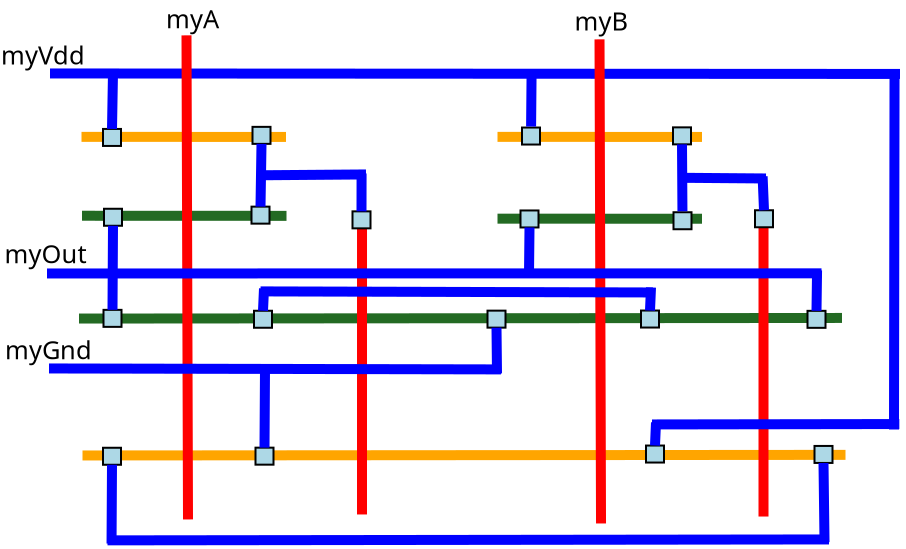 <?xml version="1.0" encoding="UTF-8"?>
<dia:diagram xmlns:dia="http://www.lysator.liu.se/~alla/dia/">
  <dia:layer name="Background" visible="true" active="true">
    <dia:object type="Standard - Line" version="0" id="O0">
      <dia:attribute name="obj_pos">
        <dia:point val="3.45,29.938"/>
      </dia:attribute>
      <dia:attribute name="obj_bb">
        <dia:rectangle val="3.2,29.687;46.2,30.213"/>
      </dia:attribute>
      <dia:attribute name="conn_endpoints">
        <dia:point val="3.45,29.938"/>
        <dia:point val="45.95,29.962"/>
      </dia:attribute>
      <dia:attribute name="numcp">
        <dia:int val="1"/>
      </dia:attribute>
      <dia:attribute name="line_color">
        <dia:color val="#0000ff"/>
      </dia:attribute>
      <dia:attribute name="line_width">
        <dia:real val="0.5"/>
      </dia:attribute>
    </dia:object>
    <dia:object type="Standard - Line" version="0" id="O1">
      <dia:attribute name="obj_pos">
        <dia:point val="5.025,33.108"/>
      </dia:attribute>
      <dia:attribute name="obj_bb">
        <dia:rectangle val="4.775,32.858;15.5,33.363"/>
      </dia:attribute>
      <dia:attribute name="conn_endpoints">
        <dia:point val="5.025,33.108"/>
        <dia:point val="15.25,33.112"/>
      </dia:attribute>
      <dia:attribute name="numcp">
        <dia:int val="1"/>
      </dia:attribute>
      <dia:attribute name="line_color">
        <dia:color val="#ffa500"/>
      </dia:attribute>
      <dia:attribute name="line_width">
        <dia:real val="0.5"/>
      </dia:attribute>
    </dia:object>
    <dia:object type="Standard - Line" version="0" id="O2">
      <dia:attribute name="obj_pos">
        <dia:point val="25.825,33.108"/>
      </dia:attribute>
      <dia:attribute name="obj_bb">
        <dia:rectangle val="25.575,32.858;36.3,33.362"/>
      </dia:attribute>
      <dia:attribute name="conn_endpoints">
        <dia:point val="25.825,33.108"/>
        <dia:point val="36.05,33.112"/>
      </dia:attribute>
      <dia:attribute name="numcp">
        <dia:int val="1"/>
      </dia:attribute>
      <dia:attribute name="line_color">
        <dia:color val="#ffa500"/>
      </dia:attribute>
      <dia:attribute name="line_width">
        <dia:real val="0.5"/>
      </dia:attribute>
    </dia:object>
    <dia:object type="Standard - Line" version="0" id="O3">
      <dia:attribute name="obj_pos">
        <dia:point val="5.05,37.053"/>
      </dia:attribute>
      <dia:attribute name="obj_bb">
        <dia:rectangle val="4.8,36.803;15.525,37.307"/>
      </dia:attribute>
      <dia:attribute name="conn_endpoints">
        <dia:point val="5.05,37.053"/>
        <dia:point val="15.275,37.057"/>
      </dia:attribute>
      <dia:attribute name="numcp">
        <dia:int val="1"/>
      </dia:attribute>
      <dia:attribute name="line_color">
        <dia:color val="#236a23"/>
      </dia:attribute>
      <dia:attribute name="line_width">
        <dia:real val="0.5"/>
      </dia:attribute>
    </dia:object>
    <dia:object type="Standard - Line" version="0" id="O4">
      <dia:attribute name="obj_pos">
        <dia:point val="25.825,37.198"/>
      </dia:attribute>
      <dia:attribute name="obj_bb">
        <dia:rectangle val="25.575,36.947;36.3,37.452"/>
      </dia:attribute>
      <dia:attribute name="conn_endpoints">
        <dia:point val="25.825,37.198"/>
        <dia:point val="36.05,37.202"/>
      </dia:attribute>
      <dia:attribute name="numcp">
        <dia:int val="1"/>
      </dia:attribute>
      <dia:attribute name="line_color">
        <dia:color val="#236a23"/>
      </dia:attribute>
      <dia:attribute name="line_width">
        <dia:real val="0.5"/>
      </dia:attribute>
    </dia:object>
    <dia:object type="Standard - Line" version="0" id="O5">
      <dia:attribute name="obj_pos">
        <dia:point val="4.9,42.193"/>
      </dia:attribute>
      <dia:attribute name="obj_bb">
        <dia:rectangle val="4.65,41.912;43.3,42.443"/>
      </dia:attribute>
      <dia:attribute name="conn_endpoints">
        <dia:point val="4.9,42.193"/>
        <dia:point val="43.05,42.163"/>
      </dia:attribute>
      <dia:attribute name="numcp">
        <dia:int val="1"/>
      </dia:attribute>
      <dia:attribute name="line_color">
        <dia:color val="#236a23"/>
      </dia:attribute>
      <dia:attribute name="line_width">
        <dia:real val="0.5"/>
      </dia:attribute>
    </dia:object>
    <dia:object type="Standard - Line" version="0" id="O6">
      <dia:attribute name="obj_pos">
        <dia:point val="5.075,49.038"/>
      </dia:attribute>
      <dia:attribute name="obj_bb">
        <dia:rectangle val="4.825,48.758;43.475,49.288"/>
      </dia:attribute>
      <dia:attribute name="conn_endpoints">
        <dia:point val="5.075,49.038"/>
        <dia:point val="43.225,49.008"/>
      </dia:attribute>
      <dia:attribute name="numcp">
        <dia:int val="1"/>
      </dia:attribute>
      <dia:attribute name="line_color">
        <dia:color val="#ffa500"/>
      </dia:attribute>
      <dia:attribute name="line_width">
        <dia:real val="0.5"/>
      </dia:attribute>
    </dia:object>
    <dia:object type="Standard - Box" version="0" id="O7">
      <dia:attribute name="obj_pos">
        <dia:point val="6.1,32.712"/>
      </dia:attribute>
      <dia:attribute name="obj_bb">
        <dia:rectangle val="6.05,32.663;7.05,33.612"/>
      </dia:attribute>
      <dia:attribute name="elem_corner">
        <dia:point val="6.1,32.712"/>
      </dia:attribute>
      <dia:attribute name="elem_width">
        <dia:real val="0.9"/>
      </dia:attribute>
      <dia:attribute name="elem_height">
        <dia:real val="0.85"/>
      </dia:attribute>
      <dia:attribute name="border_width">
        <dia:real val="0.1"/>
      </dia:attribute>
      <dia:attribute name="inner_color">
        <dia:color val="#add8e6"/>
      </dia:attribute>
      <dia:attribute name="show_background">
        <dia:boolean val="true"/>
      </dia:attribute>
    </dia:object>
    <dia:object type="Standard - Box" version="0" id="O8">
      <dia:attribute name="obj_pos">
        <dia:point val="13.575,32.608"/>
      </dia:attribute>
      <dia:attribute name="obj_bb">
        <dia:rectangle val="13.525,32.557;14.525,33.508"/>
      </dia:attribute>
      <dia:attribute name="elem_corner">
        <dia:point val="13.575,32.608"/>
      </dia:attribute>
      <dia:attribute name="elem_width">
        <dia:real val="0.9"/>
      </dia:attribute>
      <dia:attribute name="elem_height">
        <dia:real val="0.85"/>
      </dia:attribute>
      <dia:attribute name="border_width">
        <dia:real val="0.1"/>
      </dia:attribute>
      <dia:attribute name="inner_color">
        <dia:color val="#add8e6"/>
      </dia:attribute>
      <dia:attribute name="show_background">
        <dia:boolean val="true"/>
      </dia:attribute>
    </dia:object>
    <dia:object type="Standard - Box" version="0" id="O9">
      <dia:attribute name="obj_pos">
        <dia:point val="6.15,36.703"/>
      </dia:attribute>
      <dia:attribute name="obj_bb">
        <dia:rectangle val="6.1,36.653;7.1,37.602"/>
      </dia:attribute>
      <dia:attribute name="elem_corner">
        <dia:point val="6.15,36.703"/>
      </dia:attribute>
      <dia:attribute name="elem_width">
        <dia:real val="0.9"/>
      </dia:attribute>
      <dia:attribute name="elem_height">
        <dia:real val="0.85"/>
      </dia:attribute>
      <dia:attribute name="border_width">
        <dia:real val="0.1"/>
      </dia:attribute>
      <dia:attribute name="inner_color">
        <dia:color val="#add8e6"/>
      </dia:attribute>
      <dia:attribute name="show_background">
        <dia:boolean val="true"/>
      </dia:attribute>
    </dia:object>
    <dia:object type="Standard - Box" version="0" id="O10">
      <dia:attribute name="obj_pos">
        <dia:point val="13.525,36.597"/>
      </dia:attribute>
      <dia:attribute name="obj_bb">
        <dia:rectangle val="13.475,36.547;14.475,37.498"/>
      </dia:attribute>
      <dia:attribute name="elem_corner">
        <dia:point val="13.525,36.597"/>
      </dia:attribute>
      <dia:attribute name="elem_width">
        <dia:real val="0.9"/>
      </dia:attribute>
      <dia:attribute name="elem_height">
        <dia:real val="0.85"/>
      </dia:attribute>
      <dia:attribute name="border_width">
        <dia:real val="0.1"/>
      </dia:attribute>
      <dia:attribute name="inner_color">
        <dia:color val="#add8e6"/>
      </dia:attribute>
      <dia:attribute name="show_background">
        <dia:boolean val="true"/>
      </dia:attribute>
    </dia:object>
    <dia:object type="Standard - Box" version="0" id="O11">
      <dia:attribute name="obj_pos">
        <dia:point val="27.05,32.642"/>
      </dia:attribute>
      <dia:attribute name="obj_bb">
        <dia:rectangle val="27,32.593;28,33.542"/>
      </dia:attribute>
      <dia:attribute name="elem_corner">
        <dia:point val="27.05,32.642"/>
      </dia:attribute>
      <dia:attribute name="elem_width">
        <dia:real val="0.9"/>
      </dia:attribute>
      <dia:attribute name="elem_height">
        <dia:real val="0.85"/>
      </dia:attribute>
      <dia:attribute name="border_width">
        <dia:real val="0.1"/>
      </dia:attribute>
      <dia:attribute name="inner_color">
        <dia:color val="#add8e6"/>
      </dia:attribute>
      <dia:attribute name="show_background">
        <dia:boolean val="true"/>
      </dia:attribute>
    </dia:object>
    <dia:object type="Standard - Box" version="0" id="O12">
      <dia:attribute name="obj_pos">
        <dia:point val="26.975,36.788"/>
      </dia:attribute>
      <dia:attribute name="obj_bb">
        <dia:rectangle val="26.925,36.737;27.925,37.688"/>
      </dia:attribute>
      <dia:attribute name="elem_corner">
        <dia:point val="26.975,36.788"/>
      </dia:attribute>
      <dia:attribute name="elem_width">
        <dia:real val="0.9"/>
      </dia:attribute>
      <dia:attribute name="elem_height">
        <dia:real val="0.85"/>
      </dia:attribute>
      <dia:attribute name="border_width">
        <dia:real val="0.1"/>
      </dia:attribute>
      <dia:attribute name="inner_color">
        <dia:color val="#add8e6"/>
      </dia:attribute>
      <dia:attribute name="show_background">
        <dia:boolean val="true"/>
      </dia:attribute>
    </dia:object>
    <dia:object type="Standard - Box" version="0" id="O13">
      <dia:attribute name="obj_pos">
        <dia:point val="34.6,32.633"/>
      </dia:attribute>
      <dia:attribute name="obj_bb">
        <dia:rectangle val="34.55,32.583;35.55,33.532"/>
      </dia:attribute>
      <dia:attribute name="elem_corner">
        <dia:point val="34.6,32.633"/>
      </dia:attribute>
      <dia:attribute name="elem_width">
        <dia:real val="0.9"/>
      </dia:attribute>
      <dia:attribute name="elem_height">
        <dia:real val="0.85"/>
      </dia:attribute>
      <dia:attribute name="border_width">
        <dia:real val="0.1"/>
      </dia:attribute>
      <dia:attribute name="inner_color">
        <dia:color val="#add8e6"/>
      </dia:attribute>
      <dia:attribute name="show_background">
        <dia:boolean val="true"/>
      </dia:attribute>
    </dia:object>
    <dia:object type="Standard - Box" version="0" id="O14">
      <dia:attribute name="obj_pos">
        <dia:point val="34.625,36.877"/>
      </dia:attribute>
      <dia:attribute name="obj_bb">
        <dia:rectangle val="34.575,36.828;35.575,37.778"/>
      </dia:attribute>
      <dia:attribute name="elem_corner">
        <dia:point val="34.625,36.877"/>
      </dia:attribute>
      <dia:attribute name="elem_width">
        <dia:real val="0.9"/>
      </dia:attribute>
      <dia:attribute name="elem_height">
        <dia:real val="0.85"/>
      </dia:attribute>
      <dia:attribute name="border_width">
        <dia:real val="0.1"/>
      </dia:attribute>
      <dia:attribute name="inner_color">
        <dia:color val="#add8e6"/>
      </dia:attribute>
      <dia:attribute name="show_background">
        <dia:boolean val="true"/>
      </dia:attribute>
    </dia:object>
    <dia:object type="Standard - Box" version="0" id="O15">
      <dia:attribute name="obj_pos">
        <dia:point val="6.125,41.758"/>
      </dia:attribute>
      <dia:attribute name="obj_bb">
        <dia:rectangle val="6.075,41.708;7.075,42.657"/>
      </dia:attribute>
      <dia:attribute name="elem_corner">
        <dia:point val="6.125,41.758"/>
      </dia:attribute>
      <dia:attribute name="elem_width">
        <dia:real val="0.9"/>
      </dia:attribute>
      <dia:attribute name="elem_height">
        <dia:real val="0.85"/>
      </dia:attribute>
      <dia:attribute name="border_width">
        <dia:real val="0.1"/>
      </dia:attribute>
      <dia:attribute name="inner_color">
        <dia:color val="#add8e6"/>
      </dia:attribute>
      <dia:attribute name="show_background">
        <dia:boolean val="true"/>
      </dia:attribute>
    </dia:object>
    <dia:object type="Standard - Box" version="0" id="O16">
      <dia:attribute name="obj_pos">
        <dia:point val="13.65,41.803"/>
      </dia:attribute>
      <dia:attribute name="obj_bb">
        <dia:rectangle val="13.6,41.752;14.6,42.703"/>
      </dia:attribute>
      <dia:attribute name="elem_corner">
        <dia:point val="13.65,41.803"/>
      </dia:attribute>
      <dia:attribute name="elem_width">
        <dia:real val="0.9"/>
      </dia:attribute>
      <dia:attribute name="elem_height">
        <dia:real val="0.85"/>
      </dia:attribute>
      <dia:attribute name="border_width">
        <dia:real val="0.1"/>
      </dia:attribute>
      <dia:attribute name="inner_color">
        <dia:color val="#add8e6"/>
      </dia:attribute>
      <dia:attribute name="show_background">
        <dia:boolean val="true"/>
      </dia:attribute>
    </dia:object>
    <dia:object type="Standard - Box" version="0" id="O17">
      <dia:attribute name="obj_pos">
        <dia:point val="25.325,41.797"/>
      </dia:attribute>
      <dia:attribute name="obj_bb">
        <dia:rectangle val="25.275,41.748;26.275,42.697"/>
      </dia:attribute>
      <dia:attribute name="elem_corner">
        <dia:point val="25.325,41.797"/>
      </dia:attribute>
      <dia:attribute name="elem_width">
        <dia:real val="0.9"/>
      </dia:attribute>
      <dia:attribute name="elem_height">
        <dia:real val="0.85"/>
      </dia:attribute>
      <dia:attribute name="border_width">
        <dia:real val="0.1"/>
      </dia:attribute>
      <dia:attribute name="inner_color">
        <dia:color val="#add8e6"/>
      </dia:attribute>
      <dia:attribute name="show_background">
        <dia:boolean val="true"/>
      </dia:attribute>
    </dia:object>
    <dia:object type="Standard - Box" version="0" id="O18">
      <dia:attribute name="obj_pos">
        <dia:point val="33,41.792"/>
      </dia:attribute>
      <dia:attribute name="obj_bb">
        <dia:rectangle val="32.95,41.742;33.95,42.693"/>
      </dia:attribute>
      <dia:attribute name="elem_corner">
        <dia:point val="33,41.792"/>
      </dia:attribute>
      <dia:attribute name="elem_width">
        <dia:real val="0.9"/>
      </dia:attribute>
      <dia:attribute name="elem_height">
        <dia:real val="0.85"/>
      </dia:attribute>
      <dia:attribute name="border_width">
        <dia:real val="0.1"/>
      </dia:attribute>
      <dia:attribute name="inner_color">
        <dia:color val="#add8e6"/>
      </dia:attribute>
      <dia:attribute name="show_background">
        <dia:boolean val="true"/>
      </dia:attribute>
    </dia:object>
    <dia:object type="Standard - Box" version="0" id="O19">
      <dia:attribute name="obj_pos">
        <dia:point val="41.325,41.807"/>
      </dia:attribute>
      <dia:attribute name="obj_bb">
        <dia:rectangle val="41.275,41.758;42.275,42.708"/>
      </dia:attribute>
      <dia:attribute name="elem_corner">
        <dia:point val="41.325,41.807"/>
      </dia:attribute>
      <dia:attribute name="elem_width">
        <dia:real val="0.9"/>
      </dia:attribute>
      <dia:attribute name="elem_height">
        <dia:real val="0.85"/>
      </dia:attribute>
      <dia:attribute name="border_width">
        <dia:real val="0.1"/>
      </dia:attribute>
      <dia:attribute name="inner_color">
        <dia:color val="#add8e6"/>
      </dia:attribute>
      <dia:attribute name="show_background">
        <dia:boolean val="true"/>
      </dia:attribute>
    </dia:object>
    <dia:object type="Standard - Box" version="0" id="O20">
      <dia:attribute name="obj_pos">
        <dia:point val="6.1,48.653"/>
      </dia:attribute>
      <dia:attribute name="obj_bb">
        <dia:rectangle val="6.05,48.602;7.05,49.553"/>
      </dia:attribute>
      <dia:attribute name="elem_corner">
        <dia:point val="6.1,48.653"/>
      </dia:attribute>
      <dia:attribute name="elem_width">
        <dia:real val="0.9"/>
      </dia:attribute>
      <dia:attribute name="elem_height">
        <dia:real val="0.85"/>
      </dia:attribute>
      <dia:attribute name="border_width">
        <dia:real val="0.1"/>
      </dia:attribute>
      <dia:attribute name="inner_color">
        <dia:color val="#add8e6"/>
      </dia:attribute>
      <dia:attribute name="show_background">
        <dia:boolean val="true"/>
      </dia:attribute>
    </dia:object>
    <dia:object type="Standard - Box" version="0" id="O21">
      <dia:attribute name="obj_pos">
        <dia:point val="13.725,48.648"/>
      </dia:attribute>
      <dia:attribute name="obj_bb">
        <dia:rectangle val="13.675,48.597;14.675,49.547"/>
      </dia:attribute>
      <dia:attribute name="elem_corner">
        <dia:point val="13.725,48.648"/>
      </dia:attribute>
      <dia:attribute name="elem_width">
        <dia:real val="0.9"/>
      </dia:attribute>
      <dia:attribute name="elem_height">
        <dia:real val="0.85"/>
      </dia:attribute>
      <dia:attribute name="border_width">
        <dia:real val="0.1"/>
      </dia:attribute>
      <dia:attribute name="inner_color">
        <dia:color val="#add8e6"/>
      </dia:attribute>
      <dia:attribute name="show_background">
        <dia:boolean val="true"/>
      </dia:attribute>
    </dia:object>
    <dia:object type="Standard - Box" version="0" id="O22">
      <dia:attribute name="obj_pos">
        <dia:point val="33.25,48.542"/>
      </dia:attribute>
      <dia:attribute name="obj_bb">
        <dia:rectangle val="33.2,48.492;34.2,49.443"/>
      </dia:attribute>
      <dia:attribute name="elem_corner">
        <dia:point val="33.25,48.542"/>
      </dia:attribute>
      <dia:attribute name="elem_width">
        <dia:real val="0.9"/>
      </dia:attribute>
      <dia:attribute name="elem_height">
        <dia:real val="0.85"/>
      </dia:attribute>
      <dia:attribute name="border_width">
        <dia:real val="0.1"/>
      </dia:attribute>
      <dia:attribute name="inner_color">
        <dia:color val="#add8e6"/>
      </dia:attribute>
      <dia:attribute name="show_background">
        <dia:boolean val="true"/>
      </dia:attribute>
    </dia:object>
    <dia:object type="Standard - Box" version="0" id="O23">
      <dia:attribute name="obj_pos">
        <dia:point val="41.675,48.562"/>
      </dia:attribute>
      <dia:attribute name="obj_bb">
        <dia:rectangle val="41.625,48.513;42.625,49.462"/>
      </dia:attribute>
      <dia:attribute name="elem_corner">
        <dia:point val="41.675,48.562"/>
      </dia:attribute>
      <dia:attribute name="elem_width">
        <dia:real val="0.9"/>
      </dia:attribute>
      <dia:attribute name="elem_height">
        <dia:real val="0.85"/>
      </dia:attribute>
      <dia:attribute name="border_width">
        <dia:real val="0.1"/>
      </dia:attribute>
      <dia:attribute name="inner_color">
        <dia:color val="#add8e6"/>
      </dia:attribute>
      <dia:attribute name="show_background">
        <dia:boolean val="true"/>
      </dia:attribute>
    </dia:object>
    <dia:object type="Standard - Line" version="0" id="O24">
      <dia:attribute name="obj_pos">
        <dia:point val="10.275,28.033"/>
      </dia:attribute>
      <dia:attribute name="obj_bb">
        <dia:rectangle val="10.024,27.782;10.601,52.488"/>
      </dia:attribute>
      <dia:attribute name="conn_endpoints">
        <dia:point val="10.275,28.033"/>
        <dia:point val="10.35,52.237"/>
      </dia:attribute>
      <dia:attribute name="numcp">
        <dia:int val="1"/>
      </dia:attribute>
      <dia:attribute name="line_color">
        <dia:color val="#ff0000"/>
      </dia:attribute>
      <dia:attribute name="line_width">
        <dia:real val="0.5"/>
      </dia:attribute>
    </dia:object>
    <dia:object type="Standard - Line" version="0" id="O25">
      <dia:attribute name="obj_pos">
        <dia:point val="30.926,28.233"/>
      </dia:attribute>
      <dia:attribute name="obj_bb">
        <dia:rectangle val="30.675,27.983;31.251,52.689"/>
      </dia:attribute>
      <dia:attribute name="conn_endpoints">
        <dia:point val="30.926,28.233"/>
        <dia:point val="31.001,52.438"/>
      </dia:attribute>
      <dia:attribute name="numcp">
        <dia:int val="1"/>
      </dia:attribute>
      <dia:attribute name="line_color">
        <dia:color val="#ff0000"/>
      </dia:attribute>
      <dia:attribute name="line_width">
        <dia:real val="0.5"/>
      </dia:attribute>
    </dia:object>
    <dia:object type="Standard - Line" version="0" id="O26">
      <dia:attribute name="obj_pos">
        <dia:point val="19.051,37.028"/>
      </dia:attribute>
      <dia:attribute name="obj_bb">
        <dia:rectangle val="18.8,36.778;19.301,52.237"/>
      </dia:attribute>
      <dia:attribute name="conn_endpoints">
        <dia:point val="19.051,37.028"/>
        <dia:point val="19.05,51.987"/>
      </dia:attribute>
      <dia:attribute name="numcp">
        <dia:int val="1"/>
      </dia:attribute>
      <dia:attribute name="line_color">
        <dia:color val="#ff0000"/>
      </dia:attribute>
      <dia:attribute name="line_width">
        <dia:real val="0.5"/>
      </dia:attribute>
    </dia:object>
    <dia:object type="Standard - Line" version="0" id="O27">
      <dia:attribute name="obj_pos">
        <dia:point val="39.126,37.133"/>
      </dia:attribute>
      <dia:attribute name="obj_bb">
        <dia:rectangle val="38.875,36.883;39.376,52.342"/>
      </dia:attribute>
      <dia:attribute name="conn_endpoints">
        <dia:point val="39.126,37.133"/>
        <dia:point val="39.125,52.092"/>
      </dia:attribute>
      <dia:attribute name="numcp">
        <dia:int val="1"/>
      </dia:attribute>
      <dia:attribute name="line_color">
        <dia:color val="#ff0000"/>
      </dia:attribute>
      <dia:attribute name="line_width">
        <dia:real val="0.5"/>
      </dia:attribute>
    </dia:object>
    <dia:object type="Standard - Line" version="0" id="O28">
      <dia:attribute name="obj_pos">
        <dia:point val="6.6,29.887"/>
      </dia:attribute>
      <dia:attribute name="obj_bb">
        <dia:rectangle val="6.296,29.633;6.854,32.967"/>
      </dia:attribute>
      <dia:attribute name="conn_endpoints">
        <dia:point val="6.6,29.887"/>
        <dia:point val="6.55,32.712"/>
      </dia:attribute>
      <dia:attribute name="numcp">
        <dia:int val="1"/>
      </dia:attribute>
      <dia:attribute name="line_color">
        <dia:color val="#0000ff"/>
      </dia:attribute>
      <dia:attribute name="line_width">
        <dia:real val="0.5"/>
      </dia:attribute>
      <dia:connections>
        <dia:connection handle="1" to="O7" connection="1"/>
      </dia:connections>
    </dia:object>
    <dia:object type="Standard - Line" version="0" id="O29">
      <dia:attribute name="obj_pos">
        <dia:point val="14.025,33.458"/>
      </dia:attribute>
      <dia:attribute name="obj_bb">
        <dia:rectangle val="13.721,33.204;14.279,36.852"/>
      </dia:attribute>
      <dia:attribute name="conn_endpoints">
        <dia:point val="14.025,33.458"/>
        <dia:point val="13.975,36.597"/>
      </dia:attribute>
      <dia:attribute name="numcp">
        <dia:int val="1"/>
      </dia:attribute>
      <dia:attribute name="line_color">
        <dia:color val="#0000ff"/>
      </dia:attribute>
      <dia:attribute name="line_width">
        <dia:real val="0.5"/>
      </dia:attribute>
      <dia:connections>
        <dia:connection handle="0" to="O8" connection="6"/>
        <dia:connection handle="1" to="O10" connection="1"/>
      </dia:connections>
    </dia:object>
    <dia:object type="Standard - Line" version="0" id="O30">
      <dia:attribute name="obj_pos">
        <dia:point val="27.529,29.936"/>
      </dia:attribute>
      <dia:attribute name="obj_bb">
        <dia:rectangle val="27.252,29.684;27.781,32.845"/>
      </dia:attribute>
      <dia:attribute name="conn_endpoints">
        <dia:point val="27.529,29.936"/>
        <dia:point val="27.504,32.593"/>
      </dia:attribute>
      <dia:attribute name="numcp">
        <dia:int val="1"/>
      </dia:attribute>
      <dia:attribute name="line_color">
        <dia:color val="#0000ff"/>
      </dia:attribute>
      <dia:attribute name="line_width">
        <dia:real val="0.5"/>
      </dia:attribute>
      <dia:connections>
        <dia:connection handle="1" to="O11" connection="8"/>
      </dia:connections>
    </dia:object>
    <dia:object type="Standard - Line" version="0" id="O31">
      <dia:attribute name="obj_pos">
        <dia:point val="35.05,33.483"/>
      </dia:attribute>
      <dia:attribute name="obj_bb">
        <dia:rectangle val="34.798,33.231;35.324,37.079"/>
      </dia:attribute>
      <dia:attribute name="conn_endpoints">
        <dia:point val="35.05,33.483"/>
        <dia:point val="35.072,36.828"/>
      </dia:attribute>
      <dia:attribute name="numcp">
        <dia:int val="1"/>
      </dia:attribute>
      <dia:attribute name="line_color">
        <dia:color val="#0000ff"/>
      </dia:attribute>
      <dia:attribute name="line_width">
        <dia:real val="0.5"/>
      </dia:attribute>
      <dia:connections>
        <dia:connection handle="0" to="O13" connection="6"/>
        <dia:connection handle="1" to="O14" connection="8"/>
      </dia:connections>
    </dia:object>
    <dia:object type="Standard - Line" version="0" id="O32">
      <dia:attribute name="obj_pos">
        <dia:point val="6.6,37.553"/>
      </dia:attribute>
      <dia:attribute name="obj_bb">
        <dia:rectangle val="6.324,37.301;6.851,42.009"/>
      </dia:attribute>
      <dia:attribute name="conn_endpoints">
        <dia:point val="6.6,37.553"/>
        <dia:point val="6.575,41.758"/>
      </dia:attribute>
      <dia:attribute name="numcp">
        <dia:int val="1"/>
      </dia:attribute>
      <dia:attribute name="line_color">
        <dia:color val="#0000ff"/>
      </dia:attribute>
      <dia:attribute name="line_width">
        <dia:real val="0.5"/>
      </dia:attribute>
      <dia:connections>
        <dia:connection handle="0" to="O9" connection="6"/>
        <dia:connection handle="1" to="O15" connection="1"/>
      </dia:connections>
    </dia:object>
    <dia:object type="Standard - Box" version="0" id="O33">
      <dia:attribute name="obj_pos">
        <dia:point val="18.575,36.833"/>
      </dia:attribute>
      <dia:attribute name="obj_bb">
        <dia:rectangle val="18.525,36.782;19.525,37.733"/>
      </dia:attribute>
      <dia:attribute name="elem_corner">
        <dia:point val="18.575,36.833"/>
      </dia:attribute>
      <dia:attribute name="elem_width">
        <dia:real val="0.9"/>
      </dia:attribute>
      <dia:attribute name="elem_height">
        <dia:real val="0.85"/>
      </dia:attribute>
      <dia:attribute name="border_width">
        <dia:real val="0.1"/>
      </dia:attribute>
      <dia:attribute name="inner_color">
        <dia:color val="#add8e6"/>
      </dia:attribute>
      <dia:attribute name="show_background">
        <dia:boolean val="true"/>
      </dia:attribute>
    </dia:object>
    <dia:object type="Standard - Box" version="0" id="O34">
      <dia:attribute name="obj_pos">
        <dia:point val="38.7,36.778"/>
      </dia:attribute>
      <dia:attribute name="obj_bb">
        <dia:rectangle val="38.65,36.727;39.65,37.678"/>
      </dia:attribute>
      <dia:attribute name="elem_corner">
        <dia:point val="38.7,36.778"/>
      </dia:attribute>
      <dia:attribute name="elem_width">
        <dia:real val="0.9"/>
      </dia:attribute>
      <dia:attribute name="elem_height">
        <dia:real val="0.85"/>
      </dia:attribute>
      <dia:attribute name="border_width">
        <dia:real val="0.1"/>
      </dia:attribute>
      <dia:attribute name="inner_color">
        <dia:color val="#add8e6"/>
      </dia:attribute>
      <dia:attribute name="show_background">
        <dia:boolean val="true"/>
      </dia:attribute>
    </dia:object>
    <dia:object type="Standard - Line" version="0" id="O35">
      <dia:attribute name="obj_pos">
        <dia:point val="19.25,34.987"/>
      </dia:attribute>
      <dia:attribute name="obj_bb">
        <dia:rectangle val="13.748,34.736;19.502,35.279"/>
      </dia:attribute>
      <dia:attribute name="conn_endpoints">
        <dia:point val="19.25,34.987"/>
        <dia:point val="14,35.028"/>
      </dia:attribute>
      <dia:attribute name="numcp">
        <dia:int val="1"/>
      </dia:attribute>
      <dia:attribute name="line_color">
        <dia:color val="#0000ff"/>
      </dia:attribute>
      <dia:attribute name="line_width">
        <dia:real val="0.5"/>
      </dia:attribute>
      <dia:connections>
        <dia:connection handle="1" to="O29" connection="0"/>
      </dia:connections>
    </dia:object>
    <dia:object type="Standard - Line" version="0" id="O36">
      <dia:attribute name="obj_pos">
        <dia:point val="19.029,34.937"/>
      </dia:attribute>
      <dia:attribute name="obj_bb">
        <dia:rectangle val="18.774,34.686;19.279,37.083"/>
      </dia:attribute>
      <dia:attribute name="conn_endpoints">
        <dia:point val="19.029,34.937"/>
        <dia:point val="19.025,36.833"/>
      </dia:attribute>
      <dia:attribute name="numcp">
        <dia:int val="1"/>
      </dia:attribute>
      <dia:attribute name="line_color">
        <dia:color val="#0000ff"/>
      </dia:attribute>
      <dia:attribute name="line_width">
        <dia:real val="0.5"/>
      </dia:attribute>
      <dia:connections>
        <dia:connection handle="1" to="O33" connection="1"/>
      </dia:connections>
    </dia:object>
    <dia:object type="Standard - Line" version="0" id="O37">
      <dia:attribute name="obj_pos">
        <dia:point val="39.25,35.188"/>
      </dia:attribute>
      <dia:attribute name="obj_bb">
        <dia:rectangle val="34.809,34.903;39.502,35.439"/>
      </dia:attribute>
      <dia:attribute name="conn_endpoints">
        <dia:point val="39.25,35.188"/>
        <dia:point val="35.061,35.155"/>
      </dia:attribute>
      <dia:attribute name="numcp">
        <dia:int val="1"/>
      </dia:attribute>
      <dia:attribute name="line_color">
        <dia:color val="#0000ff"/>
      </dia:attribute>
      <dia:attribute name="line_width">
        <dia:real val="0.5"/>
      </dia:attribute>
      <dia:connections>
        <dia:connection handle="1" to="O31" connection="0"/>
      </dia:connections>
    </dia:object>
    <dia:object type="Standard - Line" version="0" id="O38">
      <dia:attribute name="obj_pos">
        <dia:point val="39.08,35.083"/>
      </dia:attribute>
      <dia:attribute name="obj_bb">
        <dia:rectangle val="38.819,34.823;39.41,37.038"/>
      </dia:attribute>
      <dia:attribute name="conn_endpoints">
        <dia:point val="39.08,35.083"/>
        <dia:point val="39.15,36.778"/>
      </dia:attribute>
      <dia:attribute name="numcp">
        <dia:int val="1"/>
      </dia:attribute>
      <dia:attribute name="line_color">
        <dia:color val="#0000ff"/>
      </dia:attribute>
      <dia:attribute name="line_width">
        <dia:real val="0.5"/>
      </dia:attribute>
      <dia:connections>
        <dia:connection handle="1" to="O34" connection="1"/>
      </dia:connections>
    </dia:object>
    <dia:object type="Standard - Line" version="0" id="O39">
      <dia:attribute name="obj_pos">
        <dia:point val="27.425,37.638"/>
      </dia:attribute>
      <dia:attribute name="obj_bb">
        <dia:rectangle val="27.147,37.385;27.678,40.24"/>
      </dia:attribute>
      <dia:attribute name="conn_endpoints">
        <dia:point val="27.425,37.638"/>
        <dia:point val="27.4,39.987"/>
      </dia:attribute>
      <dia:attribute name="numcp">
        <dia:int val="1"/>
      </dia:attribute>
      <dia:attribute name="line_color">
        <dia:color val="#0000ff"/>
      </dia:attribute>
      <dia:attribute name="line_width">
        <dia:real val="0.5"/>
      </dia:attribute>
      <dia:connections>
        <dia:connection handle="0" to="O12" connection="6"/>
      </dia:connections>
    </dia:object>
    <dia:object type="Standard - Line" version="0" id="O40">
      <dia:attribute name="obj_pos">
        <dia:point val="41.803,39.786"/>
      </dia:attribute>
      <dia:attribute name="obj_bb">
        <dia:rectangle val="41.522,39.532;42.057,42.061"/>
      </dia:attribute>
      <dia:attribute name="conn_endpoints">
        <dia:point val="41.803,39.786"/>
        <dia:point val="41.775,41.807"/>
      </dia:attribute>
      <dia:attribute name="numcp">
        <dia:int val="1"/>
      </dia:attribute>
      <dia:attribute name="line_color">
        <dia:color val="#0000ff"/>
      </dia:attribute>
      <dia:attribute name="line_width">
        <dia:real val="0.5"/>
      </dia:attribute>
      <dia:connections>
        <dia:connection handle="1" to="O19" connection="1"/>
      </dia:connections>
    </dia:object>
    <dia:object type="Standard - Line" version="0" id="O41">
      <dia:attribute name="obj_pos">
        <dia:point val="3.3,39.938"/>
      </dia:attribute>
      <dia:attribute name="obj_bb">
        <dia:rectangle val="3.05,39.683;42.275,40.188"/>
      </dia:attribute>
      <dia:attribute name="conn_endpoints">
        <dia:point val="3.3,39.938"/>
        <dia:point val="42.025,39.933"/>
      </dia:attribute>
      <dia:attribute name="numcp">
        <dia:int val="1"/>
      </dia:attribute>
      <dia:attribute name="line_color">
        <dia:color val="#0000ff"/>
      </dia:attribute>
      <dia:attribute name="line_width">
        <dia:real val="0.5"/>
      </dia:attribute>
    </dia:object>
    <dia:object type="Standard - Line" version="0" id="O42">
      <dia:attribute name="obj_pos">
        <dia:point val="14.15,40.688"/>
      </dia:attribute>
      <dia:attribute name="obj_bb">
        <dia:rectangle val="13.839,40.427;14.411,42.063"/>
      </dia:attribute>
      <dia:attribute name="conn_endpoints">
        <dia:point val="14.15,40.688"/>
        <dia:point val="14.1,41.803"/>
      </dia:attribute>
      <dia:attribute name="numcp">
        <dia:int val="1"/>
      </dia:attribute>
      <dia:attribute name="line_color">
        <dia:color val="#0000ff"/>
      </dia:attribute>
      <dia:attribute name="line_width">
        <dia:real val="0.5"/>
      </dia:attribute>
      <dia:connections>
        <dia:connection handle="1" to="O16" connection="1"/>
      </dia:connections>
    </dia:object>
    <dia:object type="Standard - Line" version="0" id="O43">
      <dia:attribute name="obj_pos">
        <dia:point val="33.5,40.638"/>
      </dia:attribute>
      <dia:attribute name="obj_bb">
        <dia:rectangle val="33.189,40.377;33.761,42.053"/>
      </dia:attribute>
      <dia:attribute name="conn_endpoints">
        <dia:point val="33.5,40.638"/>
        <dia:point val="33.45,41.792"/>
      </dia:attribute>
      <dia:attribute name="numcp">
        <dia:int val="1"/>
      </dia:attribute>
      <dia:attribute name="line_color">
        <dia:color val="#0000ff"/>
      </dia:attribute>
      <dia:attribute name="line_width">
        <dia:real val="0.5"/>
      </dia:attribute>
      <dia:connections>
        <dia:connection handle="1" to="O18" connection="1"/>
      </dia:connections>
    </dia:object>
    <dia:object type="Standard - Line" version="0" id="O44">
      <dia:attribute name="obj_pos">
        <dia:point val="33.6,40.888"/>
      </dia:attribute>
      <dia:attribute name="obj_bb">
        <dia:rectangle val="13.727,40.585;33.851,41.138"/>
      </dia:attribute>
      <dia:attribute name="conn_endpoints">
        <dia:point val="33.6,40.888"/>
        <dia:point val="13.978,40.835"/>
      </dia:attribute>
      <dia:attribute name="numcp">
        <dia:int val="1"/>
      </dia:attribute>
      <dia:attribute name="line_color">
        <dia:color val="#0000ff"/>
      </dia:attribute>
      <dia:attribute name="line_width">
        <dia:real val="0.5"/>
      </dia:attribute>
    </dia:object>
    <dia:object type="Standard - Line" version="0" id="O45">
      <dia:attribute name="obj_pos">
        <dia:point val="25.775,42.648"/>
      </dia:attribute>
      <dia:attribute name="obj_bb">
        <dia:rectangle val="25.522,42.395;26.053,45.19"/>
      </dia:attribute>
      <dia:attribute name="conn_endpoints">
        <dia:point val="25.775,42.648"/>
        <dia:point val="25.8,44.938"/>
      </dia:attribute>
      <dia:attribute name="numcp">
        <dia:int val="1"/>
      </dia:attribute>
      <dia:attribute name="line_color">
        <dia:color val="#0000ff"/>
      </dia:attribute>
      <dia:attribute name="line_width">
        <dia:real val="0.5"/>
      </dia:attribute>
      <dia:connections>
        <dia:connection handle="0" to="O17" connection="6"/>
      </dia:connections>
    </dia:object>
    <dia:object type="Standard - Line" version="0" id="O46">
      <dia:attribute name="obj_pos">
        <dia:point val="25.998,44.735"/>
      </dia:attribute>
      <dia:attribute name="obj_bb">
        <dia:rectangle val="3.149,44.437;26.248,44.986"/>
      </dia:attribute>
      <dia:attribute name="conn_endpoints">
        <dia:point val="25.998,44.735"/>
        <dia:point val="3.4,44.688"/>
      </dia:attribute>
      <dia:attribute name="numcp">
        <dia:int val="1"/>
      </dia:attribute>
      <dia:attribute name="line_color">
        <dia:color val="#0000ff"/>
      </dia:attribute>
      <dia:attribute name="line_width">
        <dia:real val="0.5"/>
      </dia:attribute>
    </dia:object>
    <dia:object type="Standard - Line" version="0" id="O47">
      <dia:attribute name="obj_pos">
        <dia:point val="14.2,44.737"/>
      </dia:attribute>
      <dia:attribute name="obj_bb">
        <dia:rectangle val="13.923,44.486;14.452,48.899"/>
      </dia:attribute>
      <dia:attribute name="conn_endpoints">
        <dia:point val="14.2,44.737"/>
        <dia:point val="14.175,48.648"/>
      </dia:attribute>
      <dia:attribute name="numcp">
        <dia:int val="1"/>
      </dia:attribute>
      <dia:attribute name="line_color">
        <dia:color val="#0000ff"/>
      </dia:attribute>
      <dia:attribute name="line_width">
        <dia:real val="0.5"/>
      </dia:attribute>
      <dia:connections>
        <dia:connection handle="1" to="O21" connection="1"/>
      </dia:connections>
    </dia:object>
    <dia:object type="Standard - Line" version="0" id="O48">
      <dia:attribute name="obj_pos">
        <dia:point val="6.55,49.502"/>
      </dia:attribute>
      <dia:attribute name="obj_bb">
        <dia:rectangle val="6.275,49.251;6.801,53.696"/>
      </dia:attribute>
      <dia:attribute name="conn_endpoints">
        <dia:point val="6.55,49.502"/>
        <dia:point val="6.527,53.444"/>
      </dia:attribute>
      <dia:attribute name="numcp">
        <dia:int val="1"/>
      </dia:attribute>
      <dia:attribute name="line_color">
        <dia:color val="#0000ff"/>
      </dia:attribute>
      <dia:attribute name="line_width">
        <dia:real val="0.5"/>
      </dia:attribute>
      <dia:connections>
        <dia:connection handle="0" to="O20" connection="6"/>
      </dia:connections>
    </dia:object>
    <dia:object type="Standard - Line" version="0" id="O49">
      <dia:attribute name="obj_pos">
        <dia:point val="42.125,49.413"/>
      </dia:attribute>
      <dia:attribute name="obj_bb">
        <dia:rectangle val="41.872,49.159;42.43,53.629"/>
      </dia:attribute>
      <dia:attribute name="conn_endpoints">
        <dia:point val="42.125,49.413"/>
        <dia:point val="42.176,53.376"/>
      </dia:attribute>
      <dia:attribute name="numcp">
        <dia:int val="1"/>
      </dia:attribute>
      <dia:attribute name="line_color">
        <dia:color val="#0000ff"/>
      </dia:attribute>
      <dia:attribute name="line_width">
        <dia:real val="0.5"/>
      </dia:attribute>
      <dia:connections>
        <dia:connection handle="0" to="O23" connection="6"/>
      </dia:connections>
    </dia:object>
    <dia:object type="Standard - Line" version="0" id="O50">
      <dia:attribute name="obj_pos">
        <dia:point val="6.325,53.283"/>
      </dia:attribute>
      <dia:attribute name="obj_bb">
        <dia:rectangle val="6.075,52.987;42.65,53.533"/>
      </dia:attribute>
      <dia:attribute name="conn_endpoints">
        <dia:point val="6.325,53.283"/>
        <dia:point val="42.4,53.237"/>
      </dia:attribute>
      <dia:attribute name="numcp">
        <dia:int val="1"/>
      </dia:attribute>
      <dia:attribute name="line_color">
        <dia:color val="#0000ff"/>
      </dia:attribute>
      <dia:attribute name="line_width">
        <dia:real val="0.5"/>
      </dia:attribute>
    </dia:object>
    <dia:object type="Standard - Line" version="0" id="O51">
      <dia:attribute name="obj_pos">
        <dia:point val="45.677,29.884"/>
      </dia:attribute>
      <dia:attribute name="obj_bb">
        <dia:rectangle val="45.4,29.634;45.927,47.988"/>
      </dia:attribute>
      <dia:attribute name="conn_endpoints">
        <dia:point val="45.677,29.884"/>
        <dia:point val="45.65,47.737"/>
      </dia:attribute>
      <dia:attribute name="numcp">
        <dia:int val="1"/>
      </dia:attribute>
      <dia:attribute name="line_color">
        <dia:color val="#0000ff"/>
      </dia:attribute>
      <dia:attribute name="line_width">
        <dia:real val="0.5"/>
      </dia:attribute>
    </dia:object>
    <dia:object type="Standard - Line" version="0" id="O52">
      <dia:attribute name="obj_pos">
        <dia:point val="45.916,47.467"/>
      </dia:attribute>
      <dia:attribute name="obj_bb">
        <dia:rectangle val="33.3,47.216;46.166,47.738"/>
      </dia:attribute>
      <dia:attribute name="conn_endpoints">
        <dia:point val="45.916,47.467"/>
        <dia:point val="33.55,47.487"/>
      </dia:attribute>
      <dia:attribute name="numcp">
        <dia:int val="1"/>
      </dia:attribute>
      <dia:attribute name="line_color">
        <dia:color val="#0000ff"/>
      </dia:attribute>
      <dia:attribute name="line_width">
        <dia:real val="0.5"/>
      </dia:attribute>
    </dia:object>
    <dia:object type="Standard - Line" version="0" id="O53">
      <dia:attribute name="obj_pos">
        <dia:point val="33.75,47.388"/>
      </dia:attribute>
      <dia:attribute name="obj_bb">
        <dia:rectangle val="33.439,47.127;34.011,48.803"/>
      </dia:attribute>
      <dia:attribute name="conn_endpoints">
        <dia:point val="33.75,47.388"/>
        <dia:point val="33.7,48.542"/>
      </dia:attribute>
      <dia:attribute name="numcp">
        <dia:int val="1"/>
      </dia:attribute>
      <dia:attribute name="line_color">
        <dia:color val="#0000ff"/>
      </dia:attribute>
      <dia:attribute name="line_width">
        <dia:real val="0.5"/>
      </dia:attribute>
      <dia:connections>
        <dia:connection handle="1" to="O22" connection="1"/>
      </dia:connections>
    </dia:object>
    <dia:object type="Standard - Text" version="1" id="O54">
      <dia:attribute name="obj_pos">
        <dia:point val="9.25,27.675"/>
      </dia:attribute>
      <dia:attribute name="obj_bb">
        <dia:rectangle val="9.25,26.405;11.713,27.938"/>
      </dia:attribute>
      <dia:attribute name="text">
        <dia:composite type="text">
          <dia:attribute name="string">
            <dia:string>#myA#</dia:string>
          </dia:attribute>
          <dia:attribute name="font">
            <dia:font family="sans" style="0" name="Helvetica"/>
          </dia:attribute>
          <dia:attribute name="height">
            <dia:real val="1.588"/>
          </dia:attribute>
          <dia:attribute name="pos">
            <dia:point val="9.25,27.675"/>
          </dia:attribute>
          <dia:attribute name="color">
            <dia:color val="#000000"/>
          </dia:attribute>
          <dia:attribute name="alignment">
            <dia:enum val="0"/>
          </dia:attribute>
        </dia:composite>
      </dia:attribute>
      <dia:attribute name="valign">
        <dia:enum val="3"/>
      </dia:attribute>
    </dia:object>
    <dia:object type="Standard - Text" version="1" id="O55">
      <dia:attribute name="obj_pos">
        <dia:point val="29.675,27.79"/>
      </dia:attribute>
      <dia:attribute name="obj_bb">
        <dia:rectangle val="29.675,26.52;32.123,28.052"/>
      </dia:attribute>
      <dia:attribute name="text">
        <dia:composite type="text">
          <dia:attribute name="string">
            <dia:string>#myB#</dia:string>
          </dia:attribute>
          <dia:attribute name="font">
            <dia:font family="sans" style="0" name="Helvetica"/>
          </dia:attribute>
          <dia:attribute name="height">
            <dia:real val="1.588"/>
          </dia:attribute>
          <dia:attribute name="pos">
            <dia:point val="29.675,27.79"/>
          </dia:attribute>
          <dia:attribute name="color">
            <dia:color val="#000000"/>
          </dia:attribute>
          <dia:attribute name="alignment">
            <dia:enum val="0"/>
          </dia:attribute>
        </dia:composite>
      </dia:attribute>
      <dia:attribute name="valign">
        <dia:enum val="3"/>
      </dia:attribute>
    </dia:object>
    <dia:object type="Standard - Text" version="1" id="O56">
      <dia:attribute name="obj_pos">
        <dia:point val="1,29.485"/>
      </dia:attribute>
      <dia:attribute name="obj_bb">
        <dia:rectangle val="1,28.215;4.862,29.747"/>
      </dia:attribute>
      <dia:attribute name="text">
        <dia:composite type="text">
          <dia:attribute name="string">
            <dia:string>#myVdd#</dia:string>
          </dia:attribute>
          <dia:attribute name="font">
            <dia:font family="sans" style="0" name="Helvetica"/>
          </dia:attribute>
          <dia:attribute name="height">
            <dia:real val="1.588"/>
          </dia:attribute>
          <dia:attribute name="pos">
            <dia:point val="1,29.485"/>
          </dia:attribute>
          <dia:attribute name="color">
            <dia:color val="#000000"/>
          </dia:attribute>
          <dia:attribute name="alignment">
            <dia:enum val="0"/>
          </dia:attribute>
        </dia:composite>
      </dia:attribute>
      <dia:attribute name="valign">
        <dia:enum val="3"/>
      </dia:attribute>
    </dia:object>
    <dia:object type="Standard - Text" version="1" id="O57">
      <dia:attribute name="obj_pos">
        <dia:point val="1.175,39.43"/>
      </dia:attribute>
      <dia:attribute name="obj_bb">
        <dia:rectangle val="1.175,38.16;4.905,39.693"/>
      </dia:attribute>
      <dia:attribute name="text">
        <dia:composite type="text">
          <dia:attribute name="string">
            <dia:string>#myOut#</dia:string>
          </dia:attribute>
          <dia:attribute name="font">
            <dia:font family="sans" style="0" name="Helvetica"/>
          </dia:attribute>
          <dia:attribute name="height">
            <dia:real val="1.588"/>
          </dia:attribute>
          <dia:attribute name="pos">
            <dia:point val="1.175,39.43"/>
          </dia:attribute>
          <dia:attribute name="color">
            <dia:color val="#000000"/>
          </dia:attribute>
          <dia:attribute name="alignment">
            <dia:enum val="0"/>
          </dia:attribute>
        </dia:composite>
      </dia:attribute>
      <dia:attribute name="valign">
        <dia:enum val="3"/>
      </dia:attribute>
    </dia:object>
    <dia:object type="Standard - Text" version="1" id="O58">
      <dia:attribute name="obj_pos">
        <dia:point val="1.2,44.225"/>
      </dia:attribute>
      <dia:attribute name="obj_bb">
        <dia:rectangle val="1.2,42.955;5.157,44.487"/>
      </dia:attribute>
      <dia:attribute name="text">
        <dia:composite type="text">
          <dia:attribute name="string">
            <dia:string>#myGnd#</dia:string>
          </dia:attribute>
          <dia:attribute name="font">
            <dia:font family="sans" style="0" name="Helvetica"/>
          </dia:attribute>
          <dia:attribute name="height">
            <dia:real val="1.588"/>
          </dia:attribute>
          <dia:attribute name="pos">
            <dia:point val="1.2,44.225"/>
          </dia:attribute>
          <dia:attribute name="color">
            <dia:color val="#000000"/>
          </dia:attribute>
          <dia:attribute name="alignment">
            <dia:enum val="0"/>
          </dia:attribute>
        </dia:composite>
      </dia:attribute>
      <dia:attribute name="valign">
        <dia:enum val="3"/>
      </dia:attribute>
    </dia:object>
  </dia:layer>
</dia:diagram>
